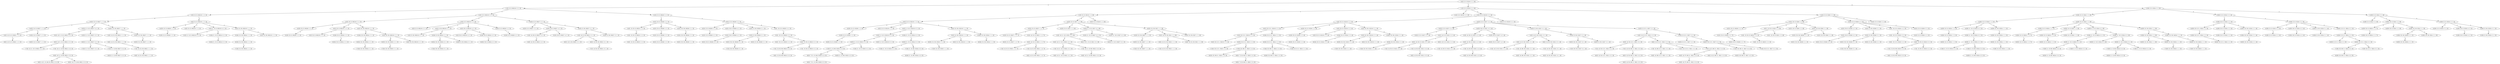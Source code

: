 strict digraph G {
  1 [ label="(7,[[5], [1, 3], [6], [2]],[5, 0, 0, 5])" ];
  2 [ label="(4,[[0], [], [], [1]],[4, 5, 2, 4])" ];
  3 [ label="(4,[[2], [], [], [1]],[7, 5, 2, 4])" ];
  4 [ label="(8,[[2, 4], [5], [6], [1]],[1, 0, 0, 4])" ];
  5 [ label="(7,[[2, 4], [], [3], [1]],[1, 5, 1, 4])" ];
  6 [ label="(6,[[5], [1, 3], [], [2]],[5, 0, 2, 5])" ];
  7 [ label="(7,[[2, 4], [5], [], [1]],[1, 0, 2, 4])" ];
  8 [ label="(8,[[4], [1, 3], [6], [2]],[4, 0, 0, 5])" ];
  9 [ label="(5,[[4], [1], [3], [0]],[4, 1, 1, 2])" ];
  10 [ label="(4,[[1], [2], [], [3]],[6, 2, 2, 7])" ];
  11 [ label="(5,[[2, 4], [1, 3], [], []],[1, 0, 2, 8])" ];
  12 [ label="(6,[[4], [2], [3], [1]],[4, 2, 1, 4])" ];
  13 [ label="(6,[[4], [1], [3], [2]],[4, 1, 1, 5])" ];
  14 [ label="(8,[[5, 7], [1, 3], [6], [2]],[0, 0, 0, 5])" ];
  15 [ label="(4,[[], [], [], [0]],[10, 5, 2, 2])" ];
  16 [ label="(6,[[2], [1, 3], [], [0]],[7, 0, 2, 2])" ];
  17 [ label="(7,[[4], [1, 3], [], [2]],[4, 0, 2, 5])" ];
  18 [ label="(7,[[2, 4], [6], [], [1, 3]],[1, 3, 2, 3])" ];
  19 [ label="(6,[[4], [1, 3], [], [0]],[4, 0, 2, 2])" ];
  20 [ label="(5,[[2, 4], [1, 3], [], [0]],[1, 0, 2, 2])" ];
  21 [ label="(4,[[], [2], [], [1, 3]],[10, 2, 2, 3])" ];
  22 [ label="(6,[[2], [], [], [1, 3]],[7, 5, 2, 3])" ];
  23 [ label="(6,[[0], [2], [3], [1]],[4, 2, 1, 4])" ];
  24 [ label="(6,[[0], [1], [3], [2]],[4, 1, 1, 5])" ];
  25 [ label="(4,[[0], [], [], [2]],[4, 5, 2, 5])" ];
  26 [ label="(6,[[0], [1, 3], [], []],[4, 0, 2, 8])" ];
  27 [ label="(8,[[2], [1, 3], [6], [0]],[7, 0, 0, 2])" ];
  28 [ label="(4,[[2], [], [], [0]],[7, 5, 2, 2])" ];
  29 [ label="(7,[[0], [1], [3], [4]],[4, 1, 1, 2])" ];
  30 [ label="(7,[[0], [1, 3], [], [2]],[4, 0, 2, 5])" ];
  31 [ label="(6,[[2], [1], [3], [0]],[7, 1, 1, 2])" ];
  32 [ label="(5,[[0], [], [], [1, 3]],[4, 5, 2, 3])" ];
  33 [ label="(6,[[2, 4], [], [3], [0]],[1, 5, 1, 2])" ];
  34 [ label="(3,[[0], [], [], []],[4, 5, 2, 8])" ];
  35 [ label="(5,[[0], [1], [3], []],[4, 1, 1, 8])" ];
  36 [ label="(8,[[0], [1, 3], [6], [2]],[4, 0, 0, 5])" ];
  37 [ label="(6,[[2, 4], [1], [3], [5]],[1, 1, 1, 3])" ];
  38 [ label="(8,[[2, 4], [1, 3], [6], [5]],[1, 0, 0, 3])" ];
  39 [ label="(6,[[4], [2], [3], [0]],[4, 2, 1, 2])" ];
  40 [ label="(5,[[1, 3], [], [], [0]],[5, 5, 2, 2])" ];
  41 [ label="(9,[[2, 4], [5], [6], [1, 3]],[1, 0, 0, 3])" ];
  42 [ label="(5,[[1], [], [], [2]],[6, 5, 2, 5])" ];
  43 [ label="(5,[[3], [], [], [0]],[9, 5, 2, 2])" ];
  44 [ label="(6,[[1, 3], [], [], [2]],[5, 5, 2, 5])" ];
  45 [ label="(4,[[1], [], [], [0]],[6, 5, 2, 2])" ];
  46 [ label="(6,[[1], [5], [3], [2]],[6, 0, 1, 5])" ];
  47 [ label="(7,[[2, 4], [1, 3], [], [5]],[1, 0, 2, 3])" ];
  48 [ label="(5,[[1, 3], [2], [], [4]],[5, 2, 2, 2])" ];
  49 [ label="(8,[[2, 4], [5], [], [1, 3]],[1, 0, 2, 3])" ];
  50 [ label="(2,[[0], [1], [], []],[4, 1, 2, 8])" ];
  51 [ label="(5,[[0], [], [], [1]],[4, 5, 2, 4])" ];
  52 [ label="(5,[[2], [], [], [1]],[7, 5, 2, 4])" ];
  53 [ label="(3,[[0], [1], [], [2]],[4, 1, 2, 5])" ];
  54 [ label="(3,[[0], [2], [], [1]],[4, 2, 2, 4])" ];
  55 [ label="(6,[[2], [5], [3], [1]],[7, 0, 1, 4])" ];
  56 [ label="(4,[[0], [2], [], [3]],[4, 2, 2, 7])" ];
  57 [ label="(3,[[1], [2], [], [0]],[6, 2, 2, 2])" ];
  58 [ label="(7,[[2, 4], [5], [6], [1]],[1, 0, 0, 4])" ];
  59 [ label="(6,[[2, 4], [], [3], [1]],[1, 5, 1, 4])" ];
  60 [ label="(8,[[2, 4], [3], [6], [1]],[1, 4, 0, 4])" ];
  61 [ label="(5,[[], [2], [], [1, 3]],[10, 2, 2, 3])" ];
  62 [ label="(3,[[], [2], [], [0]],[10, 2, 2, 2])" ];
  63 [ label="(9,[[2, 4], [1, 3], [6], [0, 8]],[1, 0, 0, 0])" ];
  64 [ label="(7,[[4], [2], [3], [1]],[4, 2, 1, 4])" ];
  65 [ label="(4,[[1], [3], [], [2]],[6, 4, 2, 5])" ];
  66 [ label="(9,[[5, 7], [1, 3], [6], [2]],[0, 0, 0, 5])" ];
  67 [ label="(5,[[1], [2], [], [3]],[6, 2, 2, 7])" ];
  68 [ label="(6,[[4], [1], [3], [0]],[4, 1, 1, 2])" ];
  69 [ label="(7,[[2, 4], [3], [], [1]],[1, 4, 2, 4])" ];
  70 [ label="(4,[[0], [2], [], [1, 3]],[4, 2, 2, 3])" ];
  71 [ label="(7,[[2], [1, 3], [], [0]],[7, 0, 2, 2])" ];
  72 [ label="(6,[[2, 4], [5], [], [1]],[1, 0, 2, 4])" ];
  73 [ label="(6,[[0], [], [], [1, 3]],[4, 5, 2, 3])" ];
  74 [ label="(4,[[2], [1], [], [3]],[7, 1, 2, 7])" ];
  75 [ label="(6,[[0], [1], [3], []],[4, 1, 1, 8])" ];
  76 [ label="(8,[[1, 3], [5], [6], [0]],[5, 0, 0, 2])" ];
  77 [ label="(5,[[2, 4], [], [3], [0]],[1, 5, 1, 2])" ];
  78 [ label="(4,[[3], [2], [], [1]],[9, 2, 2, 4])" ];
  79 [ label="(7,[[0], [1], [3], [2]],[4, 1, 1, 5])" ];
  80 [ label="(4,[[3], [1], [], [2]],[9, 1, 2, 5])" ];
  81 [ label="(3,[[1], [2], [], []],[6, 2, 2, 8])" ];
  82 [ label="(3,[[], [2], [], [1]],[10, 2, 2, 4])" ];
  83 [ label="(6,[[2, 4], [1], [], [0]],[1, 1, 2, 2])" ];
  84 [ label="(7,[[1], [5], [3], [2]],[6, 0, 1, 5])" ];
  85 [ label="(6,[[2, 4], [3], [], [0]],[1, 4, 2, 2])" ];
  86 [ label="(7,[[2, 4], [1, 3], [6], [5]],[1, 0, 0, 3])" ];
  87 [ label="(7,[[4], [2], [3], [0]],[4, 2, 1, 2])" ];
  88 [ label="(6,[[1], [5], [3], [0]],[6, 0, 1, 2])" ];
  89 [ label="(5,[[1], [], [], [0]],[6, 5, 2, 2])" ];
  90 [ label="(4,[[1, 3], [2], [], []],[5, 2, 2, 8])" ];
  91 [ label="(8,[[2, 4], [5], [6], [1, 3]],[1, 0, 0, 3])" ];
  92 [ label="(6,[[1, 3], [], [], [0]],[5, 5, 2, 2])" ];
  93 [ label="(2,[[], [1], [], []],[10, 1, 2, 8])" ];
  94 [ label="(6,[[2, 4], [1, 3], [], [5]],[1, 0, 2, 3])" ];
  95 [ label="(4,[[1, 3], [2], [], [0]],[5, 2, 2, 2])" ];
  96 [ label="(3,[[], [1], [], [2]],[10, 1, 2, 5])" ];
  97 [ label="(7,[[2, 4], [5], [], [1, 3]],[1, 0, 2, 3])" ];
  98 [ label="(2,[[], [1], [], [0]],[10, 1, 2, 2])" ];
  99 [ label="(6,[[1, 3], [2], [], [4]],[5, 2, 2, 2])" ];
  100 [ label="(3,[[0], [1], [], []],[4, 1, 2, 8])" ];
  101 [ label="(4,[[0], [1], [], [2]],[4, 1, 2, 5])" ];
  102 [ label="(4,[[0], [2], [], [1]],[4, 2, 2, 4])" ];
  103 [ label="(4,[[0], [3], [], [2]],[4, 4, 2, 5])" ];
  104 [ label="(5,[[0], [2], [], [3]],[4, 2, 2, 7])" ];
  105 [ label="(3,[[2], [1], [], []],[7, 1, 2, 8])" ];
  106 [ label="(7,[[2], [5], [3], [1]],[7, 0, 1, 4])" ];
  107 [ label="(4,[[1], [2], [], [0]],[6, 2, 2, 2])" ];
  108 [ label="(4,[[3], [2], [], [0]],[9, 2, 2, 2])" ];
  109 [ label="(5,[[2, 4], [], [3], [1]],[1, 5, 1, 4])" ];
  110 [ label="(7,[[2, 4], [3], [6], [1]],[1, 4, 0, 4])" ];
  111 [ label="(8,[[2, 4], [1], [6], [3]],[1, 1, 0, 7])" ];
  112 [ label="(5,[[3], [1], [], [2]],[9, 1, 2, 5])" ];
  113 [ label="(6,[[], [2], [], [1, 3]],[10, 2, 2, 3])" ];
  114 [ label="(4,[[], [2], [], [0]],[10, 2, 2, 2])" ];
  115 [ label="(5,[[3], [2], [], [1]],[9, 2, 2, 4])" ];
  116 [ label="(6,[[2, 4], [3], [], [1]],[1, 4, 2, 4])" ];
  117 [ label="(4,[[1], [3], [], [0]],[6, 4, 2, 2])" ];
  118 [ label="(8,[[2, 4], [6], [3], [1]],[1, 3, 1, 4])" ];
  119 [ label="(7,[[2, 4], [1], [], [3]],[1, 1, 2, 7])" ];
  120 [ label="(7,[[4], [1], [3], [0]],[4, 1, 1, 2])" ];
  121 [ label="(5,[[1], [3], [], [2]],[6, 4, 2, 5])" ];
  122 [ label="(6,[[1], [2], [], [3]],[6, 2, 2, 7])" ];
  123 [ label="(4,[[1], [], [3], [2]],[6, 5, 1, 5])" ];
  124 [ label="(6,[[4], [5], [3], [0]],[4, 0, 1, 2])" ];
  125 [ label="(5,[[0], [2], [], [1, 3]],[4, 2, 2, 3])" ];
  126 [ label="(5,[[4], [2], [], [1, 3]],[4, 2, 2, 3])" ];
  127 [ label="(3,[[0], [2], [], []],[4, 2, 2, 8])" ];
  128 [ label="(5,[[2], [1], [], [3]],[7, 1, 2, 7])" ];
  129 [ label="(4,[[2], [3], [], [1]],[7, 4, 2, 4])" ];
  130 [ label="(4,[[0], [1], [], [3]],[4, 1, 2, 7])" ];
  131 [ label="(7,[[1, 3], [5], [6], [0]],[5, 0, 0, 2])" ];
  132 [ label="(8,[[1, 3], [5], [6], [2]],[5, 0, 0, 5])" ];
  133 [ label="(4,[[3], [1], [], [0]],[9, 1, 2, 2])" ];
  134 [ label="(4,[[1], [2], [], []],[6, 2, 2, 8])" ];
  135 [ label="(5,[[2, 4], [1], [], [0]],[1, 1, 2, 2])" ];
  136 [ label="(5,[[2, 4], [3], [], [0]],[1, 4, 2, 2])" ];
  137 [ label="(4,[[], [1], [], [2]],[10, 1, 2, 5])" ];
  138 [ label="(4,[[], [2], [], [1]],[10, 2, 2, 4])" ];
  139 [ label="(5,[[1, 3], [2], [], []],[5, 2, 2, 8])" ];
  140 [ label="(7,[[2, 4], [5], [6], [1, 3]],[1, 0, 0, 3])" ];
  141 [ label="(7,[[1], [5], [3], [0]],[6, 0, 1, 2])" ];
  142 [ label="(3,[[], [1], [], []],[10, 1, 2, 8])" ];
  143 [ label="(6,[[2, 4], [5], [], [1, 3]],[1, 0, 2, 3])" ];
  144 [ label="(5,[[1, 3], [2], [], [0]],[5, 2, 2, 2])" ];
  145 [ label="(3,[[2], [1], [], [0]],[7, 1, 2, 2])" ];
  146 [ label="(3,[[], [1], [], [0]],[10, 1, 2, 2])" ];
  147 [ label="(8,[[5], [2], [6], [1, 3]],[5, 2, 0, 3])" ];
  148 [ label="(4,[[2], [3], [], [0]],[7, 4, 2, 2])" ];
  149 [ label="(4,[[0], [1], [], []],[4, 1, 2, 8])" ];
  150 [ label="(4,[[], [], [3], [0]],[10, 5, 1, 2])" ];
  151 [ label="(5,[[0], [3], [], [2]],[4, 4, 2, 5])" ];
  152 [ label="(5,[[0], [2], [], [1]],[4, 2, 2, 4])" ];
  153 [ label="(4,[[2], [1], [], []],[7, 1, 2, 8])" ];
  154 [ label="(5,[[0], [1], [], [2]],[4, 1, 2, 5])" ];
  155 [ label="(7,[[5], [2], [], [1, 3]],[5, 2, 2, 3])" ];
  156 [ label="(5,[[3], [2], [], [0]],[9, 2, 2, 2])" ];
  157 [ label="(4,[[0], [], [3], [2]],[4, 5, 1, 5])" ];
  158 [ label="(7,[[2, 4], [1], [6], [3]],[1, 1, 0, 7])" ];
  159 [ label="(6,[[3], [1], [], [2]],[9, 1, 2, 5])" ];
  160 [ label="(7,[[4], [2], [6], [1, 3]],[4, 2, 0, 3])" ];
  161 [ label="(6,[[3], [2], [], [1]],[9, 2, 2, 4])" ];
  162 [ label="(5,[[], [2], [], [0]],[10, 2, 2, 2])" ];
  163 [ label="(5,[[1], [3], [], [0]],[6, 4, 2, 2])" ];
  164 [ label="(7,[[2, 4], [6], [3], [1]],[1, 3, 1, 4])" ];
  165 [ label="(6,[[2, 4], [1], [], [3]],[1, 1, 2, 7])" ];
  166 [ label="(5,[[2, 4], [3], [], [1]],[1, 4, 2, 4])" ];
  167 [ label="(6,[[1], [3], [], [2]],[6, 4, 2, 5])" ];
  168 [ label="(5,[[1], [], [3], [2]],[6, 5, 1, 5])" ];
  169 [ label="(7,[[4], [5], [3], [0]],[4, 0, 1, 2])" ];
  170 [ label="(6,[[0], [2], [], [1, 3]],[4, 2, 2, 3])" ];
  171 [ label="(4,[[1], [], [3], [0]],[6, 5, 1, 2])" ];
  172 [ label="(6,[[4], [2], [], [1, 3]],[4, 2, 2, 3])" ];
  173 [ label="(5,[[2], [3], [], [1]],[7, 4, 2, 4])" ];
  174 [ label="(6,[[2], [1], [], [3]],[7, 1, 2, 7])" ];
  175 [ label="(4,[[0], [2], [], []],[4, 2, 2, 8])" ];
  176 [ label="(4,[[0], [3], [], [1]],[4, 4, 2, 4])" ];
  177 [ label="(5,[[0], [1], [], [3]],[4, 1, 2, 7])" ];
  178 [ label="(7,[[1, 3], [5], [6], [2]],[5, 0, 0, 5])" ];
  179 [ label="(4,[[2], [], [3], [1]],[7, 5, 1, 4])" ];
  180 [ label="(5,[[3], [1], [], [0]],[9, 1, 2, 2])" ];
  181 [ label="(4,[[], [1], [], [0]],[10, 1, 2, 2])" ];
  182 [ label="(4,[[], [3], [], [0]],[10, 4, 2, 2])" ];
  183 [ label="(5,[[1], [2], [], [0]],[6, 2, 2, 2])" ];
  184 [ label="(5,[[], [2], [], [1]],[10, 2, 2, 4])" ];
  185 [ label="(8,[[2, 4], [5], [3], [1]],[1, 0, 1, 4])" ];
  186 [ label="(9,[[2, 4], [7], [6], [1, 3]],[1, 0, 0, 3])" ];
  187 [ label="(5,[[0], [1], [], [4]],[4, 1, 2, 2])" ];
  188 [ label="(5,[[4], [2], [], [1]],[4, 2, 2, 4])" ];
  189 [ label="(6,[[1, 3], [2], [], [0]],[5, 2, 2, 2])" ];
  190 [ label="(4,[[2], [1], [], [0]],[7, 1, 2, 2])" ];
  191 [ label="(7,[[5], [2], [6], [1, 3]],[5, 2, 0, 3])" ];
  192 [ label="(5,[[2], [1], [], [0]],[7, 1, 2, 2])" ];
  193 [ label="(5,[[2], [3], [], [0]],[7, 4, 2, 2])" ];
  194 [ label="(5,[[0], [1], [], []],[4, 1, 2, 8])" ];
  195 [ label="(5,[[], [], [3], [0]],[10, 5, 1, 2])" ];
  196 [ label="(7,[[0], [5], [6], [1, 3]],[4, 0, 0, 3])" ];
  197 [ label="(6,[[0], [1], [], [2]],[4, 1, 2, 5])" ];
  198 [ label="(7,[[2], [5], [6], [1, 3]],[7, 0, 0, 3])" ];
  199 [ label="(8,[[2, 4], [1], [3], [0]],[1, 1, 1, 2])" ];
  200 [ label="(4,[[2], [], [3], [0]],[7, 5, 1, 2])" ];
  201 [ label="(5,[[0], [], [3], [2]],[4, 5, 1, 5])" ];
  202 [ label="(6,[[5], [2], [], [1, 3]],[5, 2, 2, 3])" ];
  203 [ label="(7,[[2, 4], [5], [3], [0]],[1, 0, 1, 2])" ];
  204 [ label="(8,[[4], [2], [6], [1, 3]],[4, 2, 0, 3])" ];
  205 [ label="(5,[[2, 4], [1], [], [3]],[1, 1, 2, 7])" ];
  206 [ label="(5,[[1], [2], [3], [4]],[6, 2, 1, 2])" ];
  207 [ label="(8,[[5, 7], [2], [6], [1, 3]],[0, 2, 0, 3])" ];
  208 [ label="(6,[[1], [3], [], [0]],[6, 4, 2, 2])" ];
  209 [ label="(6,[[1], [], [3], [2]],[6, 5, 1, 5])" ];
  210 [ label="(5,[[1], [], [3], [0]],[6, 5, 1, 2])" ];
  211 [ label="(7,[[4], [2], [], [1, 3]],[4, 2, 2, 3])" ];
  212 [ label="(5,[[4], [2], [], [0]],[4, 2, 2, 2])" ];
  213 [ label="(4,[[], [1, 3], [], [2]],[10, 0, 2, 5])" ];
  214 [ label="(6,[[1, 3], [5], [], [2]],[5, 0, 2, 5])" ];
  215 [ label="(6,[[2], [3], [], [1]],[7, 4, 2, 4])" ];
  216 [ label="(6,[[0], [1], [], [3]],[4, 1, 2, 7])" ];
  217 [ label="(5,[[0], [3], [], [1]],[4, 4, 2, 4])" ];
  218 [ label="(0,[[], [], [], []],[10, 5, 2, 8])" ];
  219 [ label="(5,[[2], [], [3], [1]],[7, 5, 1, 4])" ];
  220 [ label="(6,[[2, 4], [], [], [1]],[1, 5, 2, 4])" ];
  221 [ label="(4,[[0], [], [3], [1]],[4, 5, 1, 4])" ];
  222 [ label="(8,[[2, 4], [7], [6], [1, 3]],[1, 0, 0, 3])" ];
  223 [ label="(5,[[], [3], [], [0]],[10, 4, 2, 2])" ];
  224 [ label="(6,[[1], [2], [], [0]],[6, 2, 2, 2])" ];
  225 [ label="(7,[[2, 4], [5], [3], [1]],[1, 0, 1, 4])" ];
  226 [ label="(5,[[4], [3], [], [0]],[4, 4, 2, 2])" ];
  227 [ label="(6,[[4], [2], [], [1]],[4, 2, 2, 4])" ];
  228 [ label="(6,[[0], [1], [], [4]],[4, 1, 2, 2])" ];
  229 [ label="(6,[[2], [5], [], [1, 3]],[7, 0, 2, 3])" ];
  230 [ label="(6,[[2], [1], [], [0]],[7, 1, 2, 2])" ];
  231 [ label="(8,[[0], [5], [6], [1, 3]],[4, 0, 0, 3])" ];
  232 [ label="(5,[[0], [2], [3], [4]],[4, 2, 1, 2])" ];
  233 [ label="(7,[[0], [1, 3], [6], [5]],[4, 0, 0, 3])" ];
  234 [ label="(8,[[2], [5], [6], [1, 3]],[7, 0, 0, 3])" ];
  235 [ label="(7,[[2, 4], [1], [3], [0]],[1, 1, 1, 2])" ];
  236 [ label="(5,[[2], [], [3], [0]],[7, 5, 1, 2])" ];
  237 [ label="(9,[[2, 4], [1, 3], [6], [0]],[1, 0, 0, 2])" ];
  238 [ label="(8,[[2, 4], [], [6], [1, 3]],[1, 5, 0, 3])" ];
  239 [ label="(6,[[2, 4], [5], [3], [0]],[1, 0, 1, 2])" ];
  240 [ label="(5,[[], [1, 3], [], [2]],[10, 0, 2, 5])" ];
  241 [ label="(6,[[1], [2], [3], [4]],[6, 2, 1, 2])" ];
  242 [ label="(7,[[2, 4], [], [], [1, 3]],[1, 5, 2, 3])" ];
  243 [ label="(4,[[1], [2], [3], [0]],[6, 2, 1, 2])" ];
  244 [ label="(4,[[], [1], [3], [2]],[10, 1, 1, 5])" ];
  245 [ label="(4,[[], [2], [3], [1]],[10, 2, 1, 4])" ];
  246 [ label="(9,[[5, 7], [2], [6], [1, 3]],[0, 2, 0, 3])" ];
  247 [ label="(6,[[4], [2], [], [0]],[4, 2, 2, 2])" ];
  248 [ label="(6,[[1], [], [3], [0]],[6, 5, 1, 2])" ];
  249 [ label="(1,[[], [], [], [0]],[10, 5, 2, 2])" ];
  250 [ label="(4,[[0], [1, 3], [], [2]],[4, 0, 2, 5])" ];
  251 [ label="(5,[[2], [1, 3], [], [4]],[7, 0, 2, 2])" ];
  252 [ label="(4,[[1], [2], [3], []],[6, 2, 1, 8])" ];
  253 [ label="(7,[[1, 3], [5], [], [2]],[5, 0, 2, 5])" ];
  254 [ label="(4,[[], [1, 3], [], [0]],[10, 0, 2, 2])" ];
  255 [ label="(5,[[0], [1, 3], [], [4]],[4, 0, 2, 2])" ];
  256 [ label="(6,[[1, 3], [5], [], [0]],[5, 0, 2, 2])" ];
  257 [ label="(5,[[2], [1], [3], [4]],[7, 1, 1, 2])" ];
  258 [ label="(1,[[], [], [], []],[10, 5, 2, 8])" ];
  259 [ label="(4,[[2], [1, 3], [], []],[7, 0, 2, 8])" ];
  260 [ label="(7,[[5], [2], [3], [0]],[5, 2, 1, 2])" ];
  261 [ label="(5,[[2, 4], [], [], [1]],[1, 5, 2, 4])" ];
  262 [ label="(6,[[2], [], [3], [1]],[7, 5, 1, 4])" ];
  263 [ label="(5,[[0], [], [3], [1]],[4, 5, 1, 4])" ];
  264 [ label="(6,[[2, 4], [5], [3], [1]],[1, 0, 1, 4])" ];
  265 [ label="(5,[[4], [], [3], [0]],[4, 5, 1, 2])" ];
  266 [ label="(6,[[4], [3], [], [0]],[4, 4, 2, 2])" ];
  267 [ label="(6,[[0], [5], [], [1, 3]],[4, 0, 2, 3])" ];
  268 [ label="(7,[[2], [5], [], [1, 3]],[7, 0, 2, 3])" ];
  269 [ label="(2,[[0], [], [], [1]],[4, 5, 2, 4])" ];
  270 [ label="(7,[[5], [2], [3], [1]],[5, 2, 1, 4])" ];
  271 [ label="(7,[[5], [1], [3], [2]],[5, 1, 1, 5])" ];
  272 [ label="(8,[[0], [1, 3], [6], [5]],[4, 0, 0, 3])" ];
  273 [ label="(6,[[0], [2], [3], [4]],[4, 2, 1, 2])" ];
  274 [ label="(6,[[0], [1], [3], [5]],[4, 1, 1, 3])" ];
  275 [ label="(8,[[2, 4], [1, 3], [6], [0]],[1, 0, 0, 2])" ];
  276 [ label="(6,[[2, 4], [1], [3], []],[1, 1, 1, 8])" ];
  277 [ label="(7,[[2, 4], [], [6], [1, 3]],[1, 5, 0, 3])" ];
  278 [ label="(4,[[0], [2], [3], []],[4, 2, 1, 8])" ];
  279 [ label="(5,[[1], [2], [3], [0]],[6, 2, 1, 2])" ];
  280 [ label="(6,[[], [1, 3], [], [2]],[10, 0, 2, 5])" ];
  281 [ label="(7,[[2, 4], [1, 3], [], [0]],[1, 0, 2, 2])" ];
  282 [ label="(6,[[2, 4], [], [], [1, 3]],[1, 5, 2, 3])" ];
  283 [ label="(4,[[], [1], [3], [0]],[10, 1, 1, 2])" ];
  284 [ label="(6,[[2, 4], [1], [3], [0]],[1, 1, 1, 2])" ];
  285 [ label="(5,[[0], [1, 3], [], [2]],[4, 0, 2, 5])" ];
  286 [ label="(2,[[], [], [], [0]],[10, 5, 2, 2])" ];
  287 [ label="(6,[[0], [1, 3], [], [4]],[4, 0, 2, 2])" ];
  288 [ label="(6,[[2], [1, 3], [], [4]],[7, 0, 2, 2])" ];
  289 [ label="(5,[[4], [1, 3], [], [2]],[4, 0, 2, 5])" ];
  290 [ label="(5,[[], [1, 3], [], [0]],[10, 0, 2, 2])" ];
  291 [ label="(5,[[1], [2], [3], []],[6, 2, 1, 8])" ];
  292 [ label="(7,[[1, 3], [5], [], [0]],[5, 0, 2, 2])" ];
  293 [ label="(4,[[2], [1, 3], [], [0]],[7, 0, 2, 2])" ];
  294 [ label="(4,[[0], [1], [3], [2]],[4, 1, 1, 5])" ];
  295 [ label="(4,[[0], [2], [3], [1]],[4, 2, 1, 4])" ];
  296 [ label="(4,[[2], [1], [3], [0]],[7, 1, 1, 2])" ];
  297 [ label="(6,[[2], [1], [3], [4]],[7, 1, 1, 2])" ];
  298 [ label="(4,[[2], [], [], [1, 3]],[7, 5, 2, 3])" ];
  299 [ label="(2,[[], [], [], []],[10, 5, 2, 8])" ];
  300 [ label="(4,[[0], [1, 3], [], []],[4, 0, 2, 8])" ];
  301 [ label="(5,[[0], [1], [3], [4]],[4, 1, 1, 2])" ];
  302 [ label="(7,[[0], [1, 3], [6], [4]],[4, 0, 0, 2])" ];
  303 [ label="(5,[[2], [1, 3], [], []],[7, 0, 2, 8])" ];
  304 [ label="(6,[[5], [2], [3], [0]],[5, 2, 1, 2])" ];
  305 [ label="(5,[[], [1], [3], [2]],[10, 1, 1, 5])" ];
  306 [ label="(5,[[], [2], [3], [1]],[10, 2, 1, 4])" ];
  307 [ label="(4,[[2], [1], [3], []],[7, 1, 1, 8])" ];
  308 [ label="(1,[[0], [], [], []],[4, 5, 2, 8])" ];
  309 [ label="(2,[[1], [], [], [0]],[6, 5, 2, 2])" ];
  310 [ label="(6,[[4], [], [3], [0]],[4, 5, 1, 2])" ];
  311 [ label="(4,[[1, 3], [], [], [2]],[5, 5, 2, 5])" ];
  312 [ label="(4,[[], [2], [3], [0]],[10, 2, 1, 2])" ];
  313 [ label="(3,[[1], [], [], [2]],[6, 5, 2, 5])" ];
  314 [ label="(2,[[], [], [], [1]],[10, 5, 2, 4])" ];
  315 [ label="(2,[[1], [], [], []],[6, 5, 2, 8])" ];
  316 [ label="(6,[[0], [1, 3], [], [5]],[4, 0, 2, 3])" ];
  317 [ label="(7,[[0], [5], [], [1, 3]],[4, 0, 2, 3])" ];
  318 [ label="(8,[[5], [1, 3], [6], [2]],[5, 0, 0, 5])" ];
  319 [ label="(3,[[0], [], [], [1]],[4, 5, 2, 4])" ];
  320 [ label="(3,[[2], [], [], [1]],[7, 5, 2, 4])" ];
  321 [ label="(7,[[0], [1], [3], [5]],[4, 1, 1, 3])" ];
  322 [ label="(6,[[5], [2], [3], [1]],[5, 2, 1, 4])" ];
  323 [ label="(6,[[5], [1], [3], [2]],[5, 1, 1, 5])" ];
  324 [ label="(6,[[], [2], [3], [0]],[10, 2, 1, 2])" ];
  325 [ label="(7,[[2, 4], [1, 3], [6], [0]],[1, 0, 0, 2])" ];
  326 [ label="(7,[[5], [1, 3], [], [2]],[5, 0, 2, 5])" ];
  327 [ label="(5,[[2, 4], [1], [3], []],[1, 1, 1, 8])" ];
  328 [ label="(5,[[0], [2], [3], []],[4, 2, 1, 8])" ];
  329 [ label="(6,[[1], [2], [3], [0]],[6, 2, 1, 2])" ];
  330 [ label="(7,[[4], [1, 3], [6], [2]],[4, 0, 0, 5])" ];
  331 [ label="(6,[[2, 4], [1, 3], [], []],[1, 0, 2, 8])" ];
  332 [ label="(5,[[2, 4], [], [], [1, 3]],[1, 5, 2, 3])" ];
  333 [ label="(5,[[4], [2], [3], [1]],[4, 2, 1, 4])" ];
  334 [ label="(5,[[2, 4], [1], [3], [0]],[1, 1, 1, 2])" ];
  335 [ label="(5,[[], [1], [3], [0]],[10, 1, 1, 2])" ];
  336 [ label="(5,[[4], [1], [3], [2]],[4, 1, 1, 5])" ];
  337 [ label="(5,[[2], [1, 3], [], [0]],[7, 0, 2, 2])" ];
  338 [ label="(6,[[0], [1, 3], [], [2]],[4, 0, 2, 5])" ];
  339 [ label="(3,[[], [], [], [0]],[10, 5, 2, 2])" ];
  340 [ label="(6,[[4], [1, 3], [], [2]],[4, 0, 2, 5])" ];
  341 [ label="(7,[[0], [1, 3], [], [4]],[4, 0, 2, 2])" ];
  342 [ label="(8,[[2, 4], [6], [], [1, 3]],[1, 3, 2, 3])" ];
  343 [ label="(6,[[2, 4], [1, 3], [], [0]],[1, 0, 2, 2])" ];
  344 [ label="(5,[[4], [1, 3], [], [0]],[4, 0, 2, 2])" ];
  345 [ label="(5,[[2], [], [], [1, 3]],[7, 5, 2, 3])" ];
  346 [ label="(7,[[2], [1], [3], [4]],[7, 1, 1, 2])" ];
  347 [ label="(3,[[2], [], [], [0]],[7, 5, 2, 2])" ];
  348 [ label="(3,[[0], [], [], [2]],[4, 5, 2, 5])" ];
  349 [ label="(8,[[0], [1, 3], [6], [4]],[4, 0, 0, 2])" ];
  350 [ label="(7,[[2], [1, 3], [6], [0]],[7, 0, 0, 2])" ];
  351 [ label="(5,[[0], [1], [3], [2]],[4, 1, 1, 5])" ];
  352 [ label="(5,[[0], [2], [3], [1]],[4, 2, 1, 4])" ];
  353 [ label="(5,[[0], [1, 3], [], []],[4, 0, 2, 8])" ];
  354 [ label="(5,[[2], [1], [3], [0]],[7, 1, 1, 2])" ];
  355 [ label="(4,[[0], [], [], [1, 3]],[4, 5, 2, 3])" ];
  356 [ label="(6,[[0], [1], [3], [4]],[4, 1, 1, 2])" ];
  357 [ label="(5,[[2], [1], [3], []],[7, 1, 1, 8])" ];
  358 [ label="(6,[[], [2], [3], [1]],[10, 2, 1, 4])" ];
  359 [ label="(6,[[], [1], [3], [2]],[10, 1, 1, 5])" ];
  360 [ label="(2,[[0], [], [], []],[4, 5, 2, 8])" ];
  361 [ label="(7,[[0], [1, 3], [6], [2]],[4, 0, 0, 5])" ];
  362 [ label="(4,[[0], [1], [3], []],[4, 1, 1, 8])" ];
  363 [ label="(3,[[1], [], [], [0]],[6, 5, 2, 2])" ];
  364 [ label="(4,[[3], [], [], [0]],[9, 5, 2, 2])" ];
  365 [ label="(7,[[2, 4], [1], [3], [5]],[1, 1, 1, 3])" ];
  366 [ label="(4,[[1, 3], [], [], [0]],[5, 5, 2, 2])" ];
  367 [ label="(4,[[1], [], [], [2]],[6, 5, 2, 5])" ];
  368 [ label="(5,[[1, 3], [], [], [2]],[5, 5, 2, 5])" ];
  369 [ label="(5,[[4], [2], [3], [0]],[4, 2, 1, 2])" ];
  370 [ label="(5,[[], [2], [3], [0]],[10, 2, 1, 2])" ];
  371 [ label="(3,[[], [], [], [1]],[10, 5, 2, 4])" ];
  372 [ label="(3,[[1], [], [], []],[6, 5, 2, 8])" ];
  373 [ label="(8,[[2, 4], [1, 3], [], [5]],[1, 0, 2, 3])" ];
  374 [ label="(7,[[0], [1, 3], [], [5]],[4, 0, 2, 3])" ];
  6 -> 1 [ label="2" ];
  319 -> 2 [ label="-1" ];
  320 -> 3 [ label="-1" ];
  58 -> 4 [ label="-1" ];
  59 -> 5 [ label="-1" ];
  240 -> 6 [ label="0" ];
  72 -> 7 [ label="-1" ];
  330 -> 8 [ label="-1" ];
  283 -> 9 [ label="0" ];
  81 -> 10 [ label="3" ];
  259 -> 11 [ label="0" ];
  333 -> 12 [ label="-1" ];
  336 -> 13 [ label="-1" ];
  1 -> 14 [ label="0" ];
  339 -> 15 [ label="-1" ];
  337 -> 16 [ label="-1" ];
  340 -> 17 [ label="-1" ];
  282 -> 18 [ label="1" ];
  344 -> 19 [ label="-1" ];
  293 -> 20 [ label="0" ];
  82 -> 21 [ label="3" ];
  345 -> 22 [ label="-1" ];
  352 -> 23 [ label="-1" ];
  351 -> 24 [ label="-1" ];
  348 -> 25 [ label="-1" ];
  353 -> 26 [ label="-1" ];
  350 -> 27 [ label="-1" ];
  347 -> 28 [ label="-1" ];
  356 -> 29 [ label="-1" ];
  338 -> 30 [ label="-1" ];
  354 -> 31 [ label="-1" ];
  355 -> 32 [ label="-1" ];
  77 -> 33 [ label="-1" ];
  360 -> 34 [ label="-1" ];
  362 -> 35 [ label="-1" ];
  361 -> 36 [ label="-1" ];
  327 -> 37 [ label="3" ];
  86 -> 38 [ label="-1" ];
  369 -> 39 [ label="-1" ];
  366 -> 40 [ label="-1" ];
  91 -> 41 [ label="-1" ];
  367 -> 42 [ label="-1" ];
  364 -> 43 [ label="-1" ];
  368 -> 44 [ label="-1" ];
  363 -> 45 [ label="-1" ];
  168 -> 46 [ label="1" ];
  94 -> 47 [ label="-1" ];
  90 -> 48 [ label="3" ];
  97 -> 49 [ label="-1" ];
  308 -> 50 [ label="1" ];
  2 -> 51 [ label="-1" ];
  3 -> 52 [ label="-1" ];
  50 -> 53 [ label="3" ];
  269 -> 54 [ label="1" ];
  219 -> 55 [ label="1" ];
  127 -> 56 [ label="3" ];
  309 -> 57 [ label="1" ];
  72 -> 58 [ label="2" ];
  109 -> 59 [ label="-1" ];
  110 -> 60 [ label="-1" ];
  21 -> 61 [ label="-1" ];
  286 -> 62 [ label="1" ];
  275 -> 63 [ label="3" ];
  12 -> 64 [ label="-1" ];
  313 -> 65 [ label="1" ];
  14 -> 66 [ label="-1" ];
  10 -> 67 [ label="-1" ];
  9 -> 68 [ label="-1" ];
  116 -> 69 [ label="-1" ];
  54 -> 70 [ label="3" ];
  16 -> 71 [ label="-1" ];
  261 -> 72 [ label="1" ];
  32 -> 73 [ label="-1" ];
  105 -> 74 [ label="3" ];
  35 -> 75 [ label="-1" ];
  131 -> 76 [ label="-1" ];
  200 -> 77 [ label="0" ];
  82 -> 78 [ label="0" ];
  24 -> 79 [ label="-1" ];
  96 -> 80 [ label="0" ];
  315 -> 81 [ label="1" ];
  314 -> 82 [ label="1" ];
  135 -> 83 [ label="-1" ];
  46 -> 84 [ label="-1" ];
  136 -> 85 [ label="-1" ];
  94 -> 86 [ label="2" ];
  39 -> 87 [ label="-1" ];
  210 -> 88 [ label="1" ];
  45 -> 89 [ label="-1" ];
  81 -> 90 [ label="0" ];
  140 -> 91 [ label="-1" ];
  40 -> 92 [ label="-1" ];
  258 -> 93 [ label="1" ];
  11 -> 94 [ label="3" ];
  57 -> 95 [ label="0" ];
  93 -> 96 [ label="3" ];
  143 -> 97 [ label="-1" ];
  249 -> 98 [ label="1" ];
  48 -> 99 [ label="-1" ];
  50 -> 100 [ label="-1" ];
  53 -> 101 [ label="-1" ];
  54 -> 102 [ label="-1" ];
  348 -> 103 [ label="1" ];
  56 -> 104 [ label="-1" ];
  93 -> 105 [ label="0" ];
  55 -> 106 [ label="-1" ];
  57 -> 107 [ label="-1" ];
  62 -> 108 [ label="0" ];
  179 -> 109 [ label="0" ];
  116 -> 110 [ label="2" ];
  158 -> 111 [ label="-1" ];
  80 -> 112 [ label="-1" ];
  61 -> 113 [ label="-1" ];
  62 -> 114 [ label="-1" ];
  78 -> 115 [ label="-1" ];
  166 -> 116 [ label="-1" ];
  363 -> 117 [ label="1" ];
  164 -> 118 [ label="-1" ];
  165 -> 119 [ label="-1" ];
  68 -> 120 [ label="-1" ];
  65 -> 121 [ label="-1" ];
  67 -> 122 [ label="-1" ];
  313 -> 123 [ label="2" ];
  265 -> 124 [ label="1" ];
  70 -> 125 [ label="-1" ];
  21 -> 126 [ label="0" ];
  360 -> 127 [ label="1" ];
  74 -> 128 [ label="-1" ];
  320 -> 129 [ label="1" ];
  100 -> 130 [ label="3" ];
  256 -> 131 [ label="2" ];
  178 -> 132 [ label="-1" ];
  146 -> 133 [ label="0" ];
  81 -> 134 [ label="-1" ];
  190 -> 135 [ label="0" ];
  148 -> 136 [ label="0" ];
  96 -> 137 [ label="-1" ];
  82 -> 138 [ label="-1" ];
  90 -> 139 [ label="-1" ];
  143 -> 140 [ label="2" ];
  88 -> 141 [ label="-1" ];
  93 -> 142 [ label="-1" ];
  332 -> 143 [ label="1" ];
  95 -> 144 [ label="-1" ];
  98 -> 145 [ label="0" ];
  98 -> 146 [ label="-1" ];
  191 -> 147 [ label="-1" ];
  347 -> 148 [ label="1" ];
  100 -> 149 [ label="-1" ];
  339 -> 150 [ label="2" ];
  103 -> 151 [ label="-1" ];
  102 -> 152 [ label="-1" ];
  105 -> 153 [ label="-1" ];
  101 -> 154 [ label="-1" ];
  202 -> 155 [ label="-1" ];
  108 -> 156 [ label="-1" ];
  348 -> 157 [ label="2" ];
  165 -> 158 [ label="2" ];
  112 -> 159 [ label="-1" ];
  172 -> 160 [ label="2" ];
  115 -> 161 [ label="-1" ];
  114 -> 162 [ label="-1" ];
  117 -> 163 [ label="-1" ];
  59 -> 164 [ label="1" ];
  205 -> 165 [ label="-1" ];
  129 -> 166 [ label="0" ];
  121 -> 167 [ label="-1" ];
  123 -> 168 [ label="-1" ];
  124 -> 169 [ label="-1" ];
  125 -> 170 [ label="-1" ];
  363 -> 171 [ label="2" ];
  126 -> 172 [ label="-1" ];
  129 -> 173 [ label="-1" ];
  128 -> 174 [ label="-1" ];
  127 -> 175 [ label="-1" ];
  319 -> 176 [ label="1" ];
  130 -> 177 [ label="-1" ];
  214 -> 178 [ label="2" ];
  320 -> 179 [ label="2" ];
  133 -> 180 [ label="-1" ];
  146 -> 181 [ label="-1" ];
  339 -> 182 [ label="1" ];
  107 -> 183 [ label="-1" ];
  138 -> 184 [ label="-1" ];
  225 -> 185 [ label="-1" ];
  222 -> 186 [ label="-1" ];
  149 -> 187 [ label="3" ];
  138 -> 188 [ label="0" ];
  144 -> 189 [ label="-1" ];
  145 -> 190 [ label="-1" ];
  202 -> 191 [ label="2" ];
  190 -> 192 [ label="-1" ];
  148 -> 193 [ label="-1" ];
  149 -> 194 [ label="-1" ];
  150 -> 195 [ label="-1" ];
  267 -> 196 [ label="2" ];
  154 -> 197 [ label="-1" ];
  229 -> 198 [ label="2" ];
  235 -> 199 [ label="-1" ];
  347 -> 200 [ label="2" ];
  157 -> 201 [ label="-1" ];
  61 -> 202 [ label="0" ];
  239 -> 203 [ label="-1" ];
  160 -> 204 [ label="-1" ];
  74 -> 205 [ label="0" ];
  252 -> 206 [ label="3" ];
  191 -> 207 [ label="0" ];
  163 -> 208 [ label="-1" ];
  168 -> 209 [ label="-1" ];
  171 -> 210 [ label="-1" ];
  172 -> 211 [ label="-1" ];
  114 -> 212 [ label="0" ];
  96 -> 213 [ label="1" ];
  368 -> 214 [ label="1" ];
  173 -> 215 [ label="-1" ];
  177 -> 216 [ label="-1" ];
  176 -> 217 [ label="-1" ];
  179 -> 219 [ label="-1" ];
  261 -> 220 [ label="-1" ];
  319 -> 221 [ label="2" ];
  277 -> 222 [ label="1" ];
  182 -> 223 [ label="-1" ];
  183 -> 224 [ label="-1" ];
  264 -> 225 [ label="-1" ];
  182 -> 226 [ label="0" ];
  188 -> 227 [ label="-1" ];
  187 -> 228 [ label="-1" ];
  345 -> 229 [ label="1" ];
  192 -> 230 [ label="-1" ];
  196 -> 231 [ label="-1" ];
  278 -> 232 [ label="3" ];
  316 -> 233 [ label="2" ];
  198 -> 234 [ label="-1" ];
  284 -> 235 [ label="-1" ];
  200 -> 236 [ label="-1" ];
  275 -> 237 [ label="-1" ];
  277 -> 238 [ label="-1" ];
  77 -> 239 [ label="1" ];
  213 -> 240 [ label="-1" ];
  206 -> 241 [ label="-1" ];
  282 -> 242 [ label="-1" ];
  57 -> 243 [ label="2" ];
  96 -> 244 [ label="2" ];
  82 -> 245 [ label="2" ];
  207 -> 246 [ label="-1" ];
  212 -> 247 [ label="-1" ];
  210 -> 248 [ label="-1" ];
  218 -> 249 [ label="3" ];
  53 -> 250 [ label="1" ];
  259 -> 251 [ label="3" ];
  81 -> 252 [ label="2" ];
  214 -> 253 [ label="-1" ];
  146 -> 254 [ label="1" ];
  300 -> 255 [ label="3" ];
  40 -> 256 [ label="1" ];
  307 -> 257 [ label="3" ];
  218 -> 258 [ label="-1" ];
  105 -> 259 [ label="1" ];
  304 -> 260 [ label="-1" ];
  3 -> 261 [ label="0" ];
  219 -> 262 [ label="-1" ];
  221 -> 263 [ label="-1" ];
  109 -> 264 [ label="1" ];
  150 -> 265 [ label="0" ];
  226 -> 266 [ label="-1" ];
  32 -> 267 [ label="1" ];
  229 -> 268 [ label="-1" ];
  308 -> 269 [ label="3" ];
  322 -> 270 [ label="-1" ];
  323 -> 271 [ label="-1" ];
  233 -> 272 [ label="-1" ];
  232 -> 273 [ label="-1" ];
  35 -> 274 [ label="3" ];
  325 -> 275 [ label="-1" ];
  327 -> 276 [ label="-1" ];
  282 -> 277 [ label="2" ];
  127 -> 278 [ label="2" ];
  243 -> 279 [ label="-1" ];
  240 -> 280 [ label="-1" ];
  343 -> 281 [ label="-1" ];
  332 -> 282 [ label="-1" ];
  146 -> 283 [ label="2" ];
  334 -> 284 [ label="-1" ];
  250 -> 285 [ label="-1" ];
  249 -> 286 [ label="-1" ];
  255 -> 287 [ label="-1" ];
  251 -> 288 [ label="-1" ];
  213 -> 289 [ label="0" ];
  254 -> 290 [ label="-1" ];
  252 -> 291 [ label="-1" ];
  256 -> 292 [ label="-1" ];
  145 -> 293 [ label="1" ];
  53 -> 294 [ label="2" ];
  54 -> 295 [ label="2" ];
  145 -> 296 [ label="2" ];
  257 -> 297 [ label="-1" ];
  320 -> 298 [ label="3" ];
  258 -> 299 [ label="-1" ];
  100 -> 300 [ label="1" ];
  362 -> 301 [ label="3" ];
  287 -> 302 [ label="2" ];
  259 -> 303 [ label="-1" ];
  370 -> 304 [ label="0" ];
  244 -> 305 [ label="-1" ];
  245 -> 306 [ label="-1" ];
  105 -> 307 [ label="2" ];
  218 -> 308 [ label="0" ];
  249 -> 309 [ label="0" ];
  265 -> 310 [ label="-1" ];
  313 -> 311 [ label="0" ];
  62 -> 312 [ label="2" ];
  315 -> 313 [ label="3" ];
  258 -> 314 [ label="3" ];
  258 -> 315 [ label="0" ];
  353 -> 316 [ label="3" ];
  267 -> 317 [ label="-1" ];
  1 -> 318 [ label="-1" ];
  269 -> 319 [ label="-1" ];
  314 -> 320 [ label="0" ];
  274 -> 321 [ label="-1" ];
  306 -> 322 [ label="0" ];
  305 -> 323 [ label="0" ];
  370 -> 324 [ label="-1" ];
  343 -> 325 [ label="2" ];
  6 -> 326 [ label="-1" ];
  307 -> 327 [ label="0" ];
  278 -> 328 [ label="-1" ];
  279 -> 329 [ label="-1" ];
  340 -> 330 [ label="2" ];
  11 -> 331 [ label="-1" ];
  298 -> 332 [ label="0" ];
  245 -> 333 [ label="0" ];
  296 -> 334 [ label="0" ];
  283 -> 335 [ label="-1" ];
  244 -> 336 [ label="0" ];
  293 -> 337 [ label="-1" ];
  285 -> 338 [ label="-1" ];
  286 -> 339 [ label="-1" ];
  289 -> 340 [ label="-1" ];
  287 -> 341 [ label="-1" ];
  18 -> 342 [ label="-1" ];
  20 -> 343 [ label="-1" ];
  254 -> 344 [ label="0" ];
  298 -> 345 [ label="-1" ];
  297 -> 346 [ label="-1" ];
  286 -> 347 [ label="0" ];
  360 -> 348 [ label="3" ];
  302 -> 349 [ label="-1" ];
  16 -> 350 [ label="2" ];
  294 -> 351 [ label="-1" ];
  295 -> 352 [ label="-1" ];
  300 -> 353 [ label="-1" ];
  296 -> 354 [ label="-1" ];
  319 -> 355 [ label="3" ];
  301 -> 356 [ label="-1" ];
  307 -> 357 [ label="-1" ];
  306 -> 358 [ label="-1" ];
  305 -> 359 [ label="-1" ];
  308 -> 360 [ label="-1" ];
  338 -> 361 [ label="2" ];
  100 -> 362 [ label="2" ];
  309 -> 363 [ label="-1" ];
  339 -> 364 [ label="0" ];
  37 -> 365 [ label="-1" ];
  363 -> 366 [ label="0" ];
  313 -> 367 [ label="-1" ];
  311 -> 368 [ label="-1" ];
  312 -> 369 [ label="0" ];
  312 -> 370 [ label="-1" ];
  314 -> 371 [ label="-1" ];
  315 -> 372 [ label="-1" ];
  47 -> 373 [ label="-1" ];
  316 -> 374 [ label="-1" ];
}
